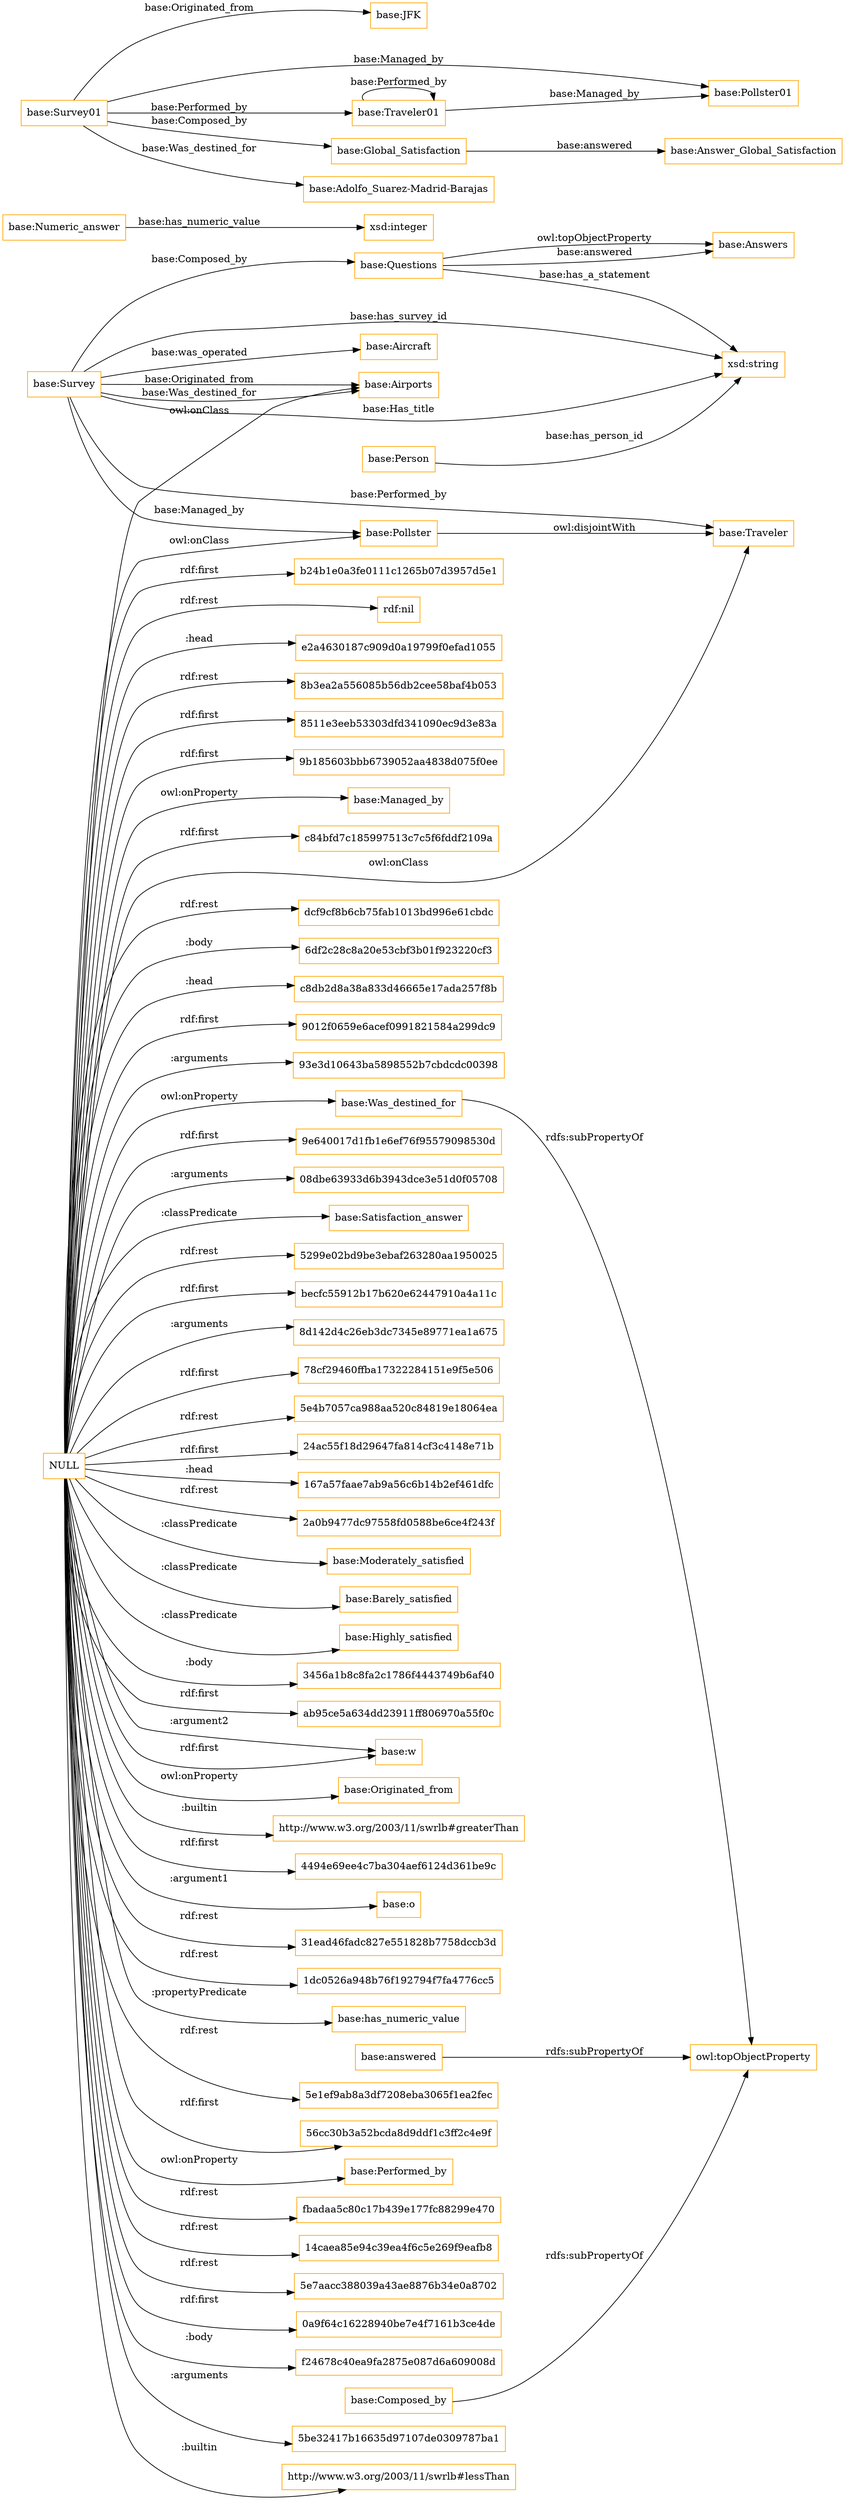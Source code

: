 digraph ar2dtool_diagram { 
rankdir=LR;
size="1501"
node [shape = rectangle, color="orange"]; "base:Satisfaction_answer" "base:Airports" "base:Pollster" "base:Moderately_satisfied" "base:Questions" "base:Numeric_answer" "base:Person" "base:Barely_satisfied" "base:Survey" "base:Answers" "base:Highly_satisfied" "base:Aircraft" "base:Traveler" ; /*classes style*/
	"NULL" -> "3456a1b8c8fa2c1786f4443749b6af40" [ label = ":body" ];
	"NULL" -> "ab95ce5a634dd23911ff806970a55f0c" [ label = "rdf:first" ];
	"NULL" -> "base:Pollster" [ label = "owl:onClass" ];
	"NULL" -> "base:Satisfaction_answer" [ label = ":classPredicate" ];
	"NULL" -> "base:w" [ label = "rdf:first" ];
	"NULL" -> "base:Originated_from" [ label = "owl:onProperty" ];
	"NULL" -> "base:Airports" [ label = "owl:onClass" ];
	"NULL" -> "http://www.w3.org/2003/11/swrlb#greaterThan" [ label = ":builtin" ];
	"NULL" -> "4494e69ee4c7ba304aef6124d361be9c" [ label = "rdf:first" ];
	"NULL" -> "base:o" [ label = ":argument1" ];
	"NULL" -> "31ead46fadc827e551828b7758dccb3d" [ label = "rdf:rest" ];
	"NULL" -> "1dc0526a948b76f192794f7fa4776cc5" [ label = "rdf:rest" ];
	"NULL" -> "base:has_numeric_value" [ label = ":propertyPredicate" ];
	"NULL" -> "5e1ef9ab8a3df7208eba3065f1ea2fec" [ label = "rdf:rest" ];
	"NULL" -> "56cc30b3a52bcda8d9ddf1c3ff2c4e9f" [ label = "rdf:first" ];
	"NULL" -> "base:Performed_by" [ label = "owl:onProperty" ];
	"NULL" -> "fbadaa5c80c17b439e177fc88299e470" [ label = "rdf:rest" ];
	"NULL" -> "14caea85e94c39ea4f6c5e269f9eafb8" [ label = "rdf:rest" ];
	"NULL" -> "5e7aacc388039a43ae8876b34e0a8702" [ label = "rdf:rest" ];
	"NULL" -> "0a9f64c16228940be7e4f7161b3ce4de" [ label = "rdf:first" ];
	"NULL" -> "f24678c40ea9fa2875e087d6a609008d" [ label = ":body" ];
	"NULL" -> "5be32417b16635d97107de0309787ba1" [ label = ":arguments" ];
	"NULL" -> "http://www.w3.org/2003/11/swrlb#lessThan" [ label = ":builtin" ];
	"NULL" -> "base:Highly_satisfied" [ label = ":classPredicate" ];
	"NULL" -> "b24b1e0a3fe0111c1265b07d3957d5e1" [ label = "rdf:first" ];
	"NULL" -> "base:Barely_satisfied" [ label = ":classPredicate" ];
	"NULL" -> "rdf:nil" [ label = "rdf:rest" ];
	"NULL" -> "e2a4630187c909d0a19799f0efad1055" [ label = ":head" ];
	"NULL" -> "8b3ea2a556085b56db2cee58baf4b053" [ label = "rdf:rest" ];
	"NULL" -> "8511e3eeb53303dfd341090ec9d3e83a" [ label = "rdf:first" ];
	"NULL" -> "9b185603bbb6739052aa4838d075f0ee" [ label = "rdf:first" ];
	"NULL" -> "base:Managed_by" [ label = "owl:onProperty" ];
	"NULL" -> "c84bfd7c185997513c7c5f6fddf2109a" [ label = "rdf:first" ];
	"NULL" -> "dcf9cf8b6cb75fab1013bd996e61cbdc" [ label = "rdf:rest" ];
	"NULL" -> "6df2c28c8a20e53cbf3b01f923220cf3" [ label = ":body" ];
	"NULL" -> "base:w" [ label = ":argument2" ];
	"NULL" -> "base:Moderately_satisfied" [ label = ":classPredicate" ];
	"NULL" -> "c8db2d8a38a833d46665e17ada257f8b" [ label = ":head" ];
	"NULL" -> "9012f0659e6acef0991821584a299dc9" [ label = "rdf:first" ];
	"NULL" -> "93e3d10643ba5898552b7cbdcdc00398" [ label = ":arguments" ];
	"NULL" -> "base:Was_destined_for" [ label = "owl:onProperty" ];
	"NULL" -> "9e640017d1fb1e6ef76f95579098530d" [ label = "rdf:first" ];
	"NULL" -> "08dbe63933d6b3943dce3e51d0f05708" [ label = ":arguments" ];
	"NULL" -> "5299e02bd9be3ebaf263280aa1950025" [ label = "rdf:rest" ];
	"NULL" -> "becfc55912b17b620e62447910a4a11c" [ label = "rdf:first" ];
	"NULL" -> "base:Traveler" [ label = "owl:onClass" ];
	"NULL" -> "8d142d4c26eb3dc7345e89771ea1a675" [ label = ":arguments" ];
	"NULL" -> "78cf29460ffba17322284151e9f5e506" [ label = "rdf:first" ];
	"NULL" -> "5e4b7057ca988aa520c84819e18064ea" [ label = "rdf:rest" ];
	"NULL" -> "24ac55f18d29647fa814cf3c4148e71b" [ label = "rdf:first" ];
	"NULL" -> "167a57faae7ab9a56c6b14b2ef461dfc" [ label = ":head" ];
	"NULL" -> "2a0b9477dc97558fd0588be6ce4f243f" [ label = "rdf:rest" ];
	"base:Survey01" -> "base:JFK" [ label = "base:Originated_from" ];
	"base:Survey01" -> "base:Pollster01" [ label = "base:Managed_by" ];
	"base:Survey01" -> "base:Traveler01" [ label = "base:Performed_by" ];
	"base:Survey01" -> "base:Global_Satisfaction" [ label = "base:Composed_by" ];
	"base:Survey01" -> "base:Adolfo_Suarez-Madrid-Barajas" [ label = "base:Was_destined_for" ];
	"base:Pollster" -> "base:Traveler" [ label = "owl:disjointWith" ];
	"base:answered" -> "owl:topObjectProperty" [ label = "rdfs:subPropertyOf" ];
	"base:Was_destined_for" -> "owl:topObjectProperty" [ label = "rdfs:subPropertyOf" ];
	"base:Composed_by" -> "owl:topObjectProperty" [ label = "rdfs:subPropertyOf" ];
	"base:Traveler01" -> "base:Traveler01" [ label = "base:Performed_by" ];
	"base:Traveler01" -> "base:Pollster01" [ label = "base:Managed_by" ];
	"base:Global_Satisfaction" -> "base:Answer_Global_Satisfaction" [ label = "base:answered" ];
	"base:Person" -> "xsd:string" [ label = "base:has_person_id" ];
	"base:Survey" -> "xsd:string" [ label = "base:has_survey_id" ];
	"base:Survey" -> "base:Questions" [ label = "base:Composed_by" ];
	"base:Survey" -> "xsd:string" [ label = "base:Has_title" ];
	"base:Questions" -> "base:Answers" [ label = "base:answered" ];
	"base:Survey" -> "base:Pollster" [ label = "base:Managed_by" ];
	"base:Numeric_answer" -> "xsd:integer" [ label = "base:has_numeric_value" ];
	"base:Survey" -> "base:Aircraft" [ label = "base:was_operated" ];
	"base:Questions" -> "base:Answers" [ label = "owl:topObjectProperty" ];
	"base:Survey" -> "base:Airports" [ label = "base:Originated_from" ];
	"base:Survey" -> "base:Traveler" [ label = "base:Performed_by" ];
	"base:Survey" -> "base:Airports" [ label = "base:Was_destined_for" ];
	"base:Questions" -> "xsd:string" [ label = "base:has_a_statement" ];

}
